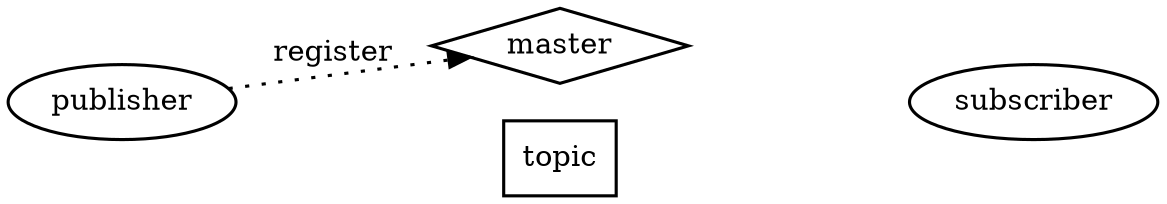 digraph {
	rankdir=LR;
	edge [penwidth=1.5]
	node [penwidth=1.5]
	
	node [shape=ellipse,style=filled,fillcolor=white];
	publisher;
	subscriber;
	master [shape=diamond];
	node [shape=box,style=filled,fillcolor=white];
	topic;
	{rank=same;master;topic}
	publisher->master[style=dotted,label="register"];
	publisher->topic[style=invis,label="publish"];
	subscriber->master[style=invis,label="query"];
	topic->subscriber[style=invis,label="subscribe"];
}


